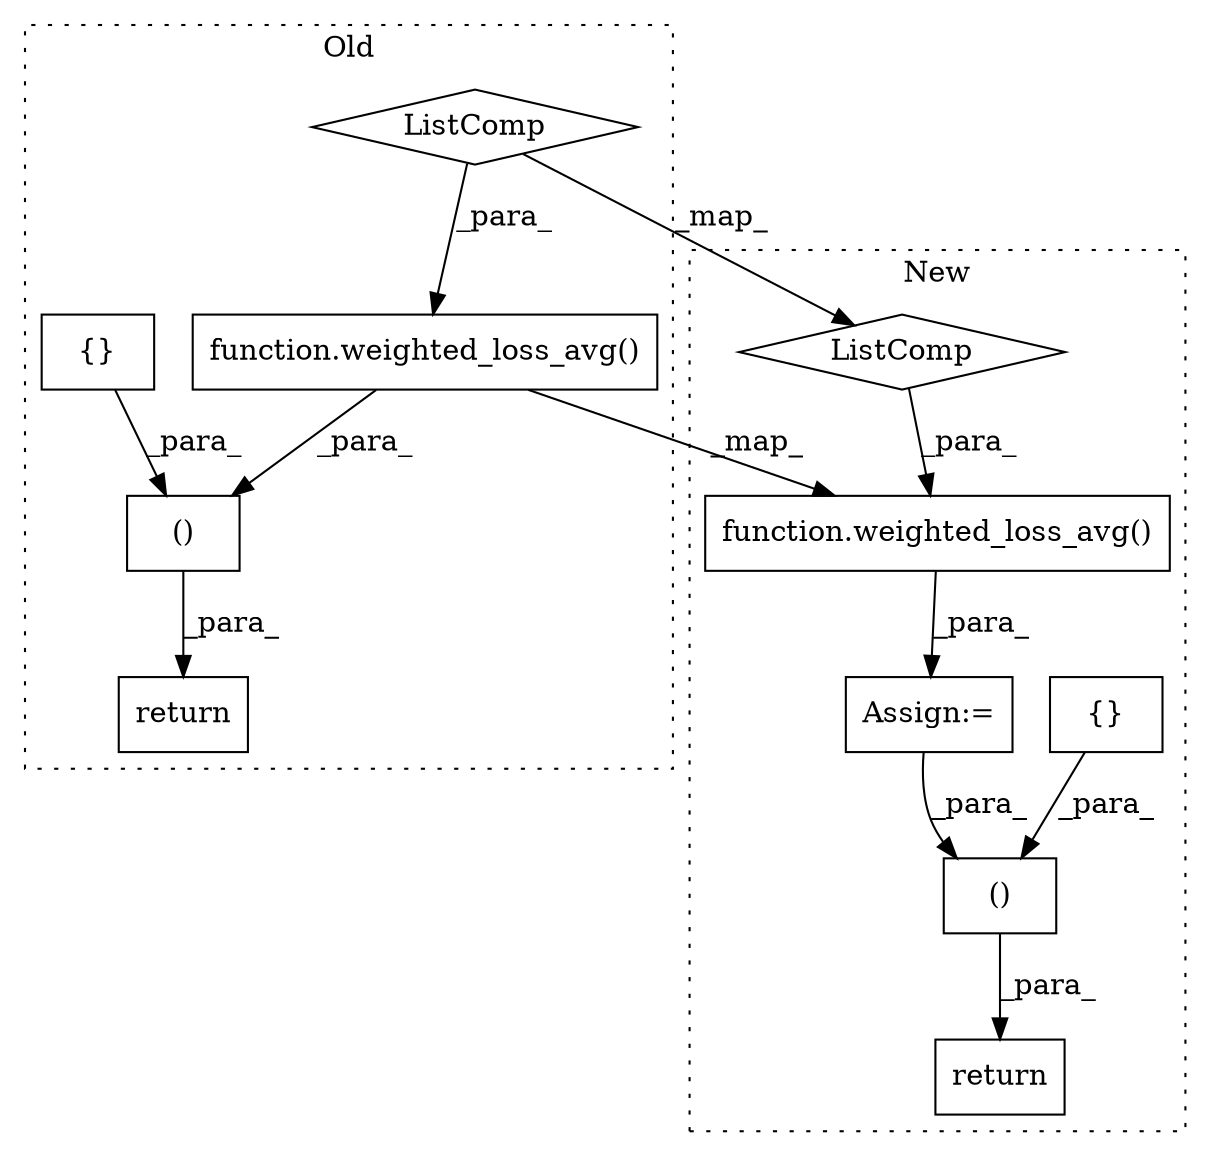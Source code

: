 digraph G {
subgraph cluster0 {
1 [label="function.weighted_loss_avg()" a="75" s="4023,4195" l="35,14" shape="box"];
6 [label="ListComp" a="106" s="4058" l="137" shape="diamond"];
7 [label="()" a="54" s="4209" l="16" shape="box"];
8 [label="{}" a="95" s="4223,4224" l="2,1" shape="box"];
10 [label="return" a="93" s="4002" l="7" shape="box"];
label = "Old";
style="dotted";
}
subgraph cluster1 {
2 [label="function.weighted_loss_avg()" a="75" s="5047,5203" l="31,10" shape="box"];
3 [label="()" a="54" s="5655" l="20" shape="box"];
4 [label="{}" a="95" s="5310,5311" l="2,1" shape="box"];
5 [label="ListComp" a="106" s="5078" l="125" shape="diamond"];
9 [label="Assign:=" a="68" s="5044" l="3" shape="box"];
11 [label="return" a="93" s="5633" l="7" shape="box"];
label = "New";
style="dotted";
}
1 -> 2 [label="_map_"];
1 -> 7 [label="_para_"];
2 -> 9 [label="_para_"];
3 -> 11 [label="_para_"];
4 -> 3 [label="_para_"];
5 -> 2 [label="_para_"];
6 -> 1 [label="_para_"];
6 -> 5 [label="_map_"];
7 -> 10 [label="_para_"];
8 -> 7 [label="_para_"];
9 -> 3 [label="_para_"];
}